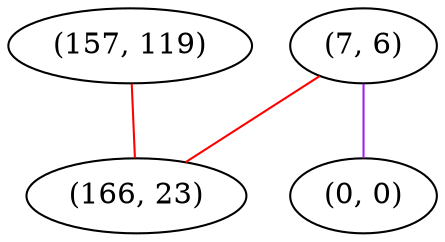 graph "" {
"(7, 6)";
"(157, 119)";
"(166, 23)";
"(0, 0)";
"(7, 6)" -- "(0, 0)"  [color=purple, key=0, weight=4];
"(7, 6)" -- "(166, 23)"  [color=red, key=0, weight=1];
"(157, 119)" -- "(166, 23)"  [color=red, key=0, weight=1];
}
